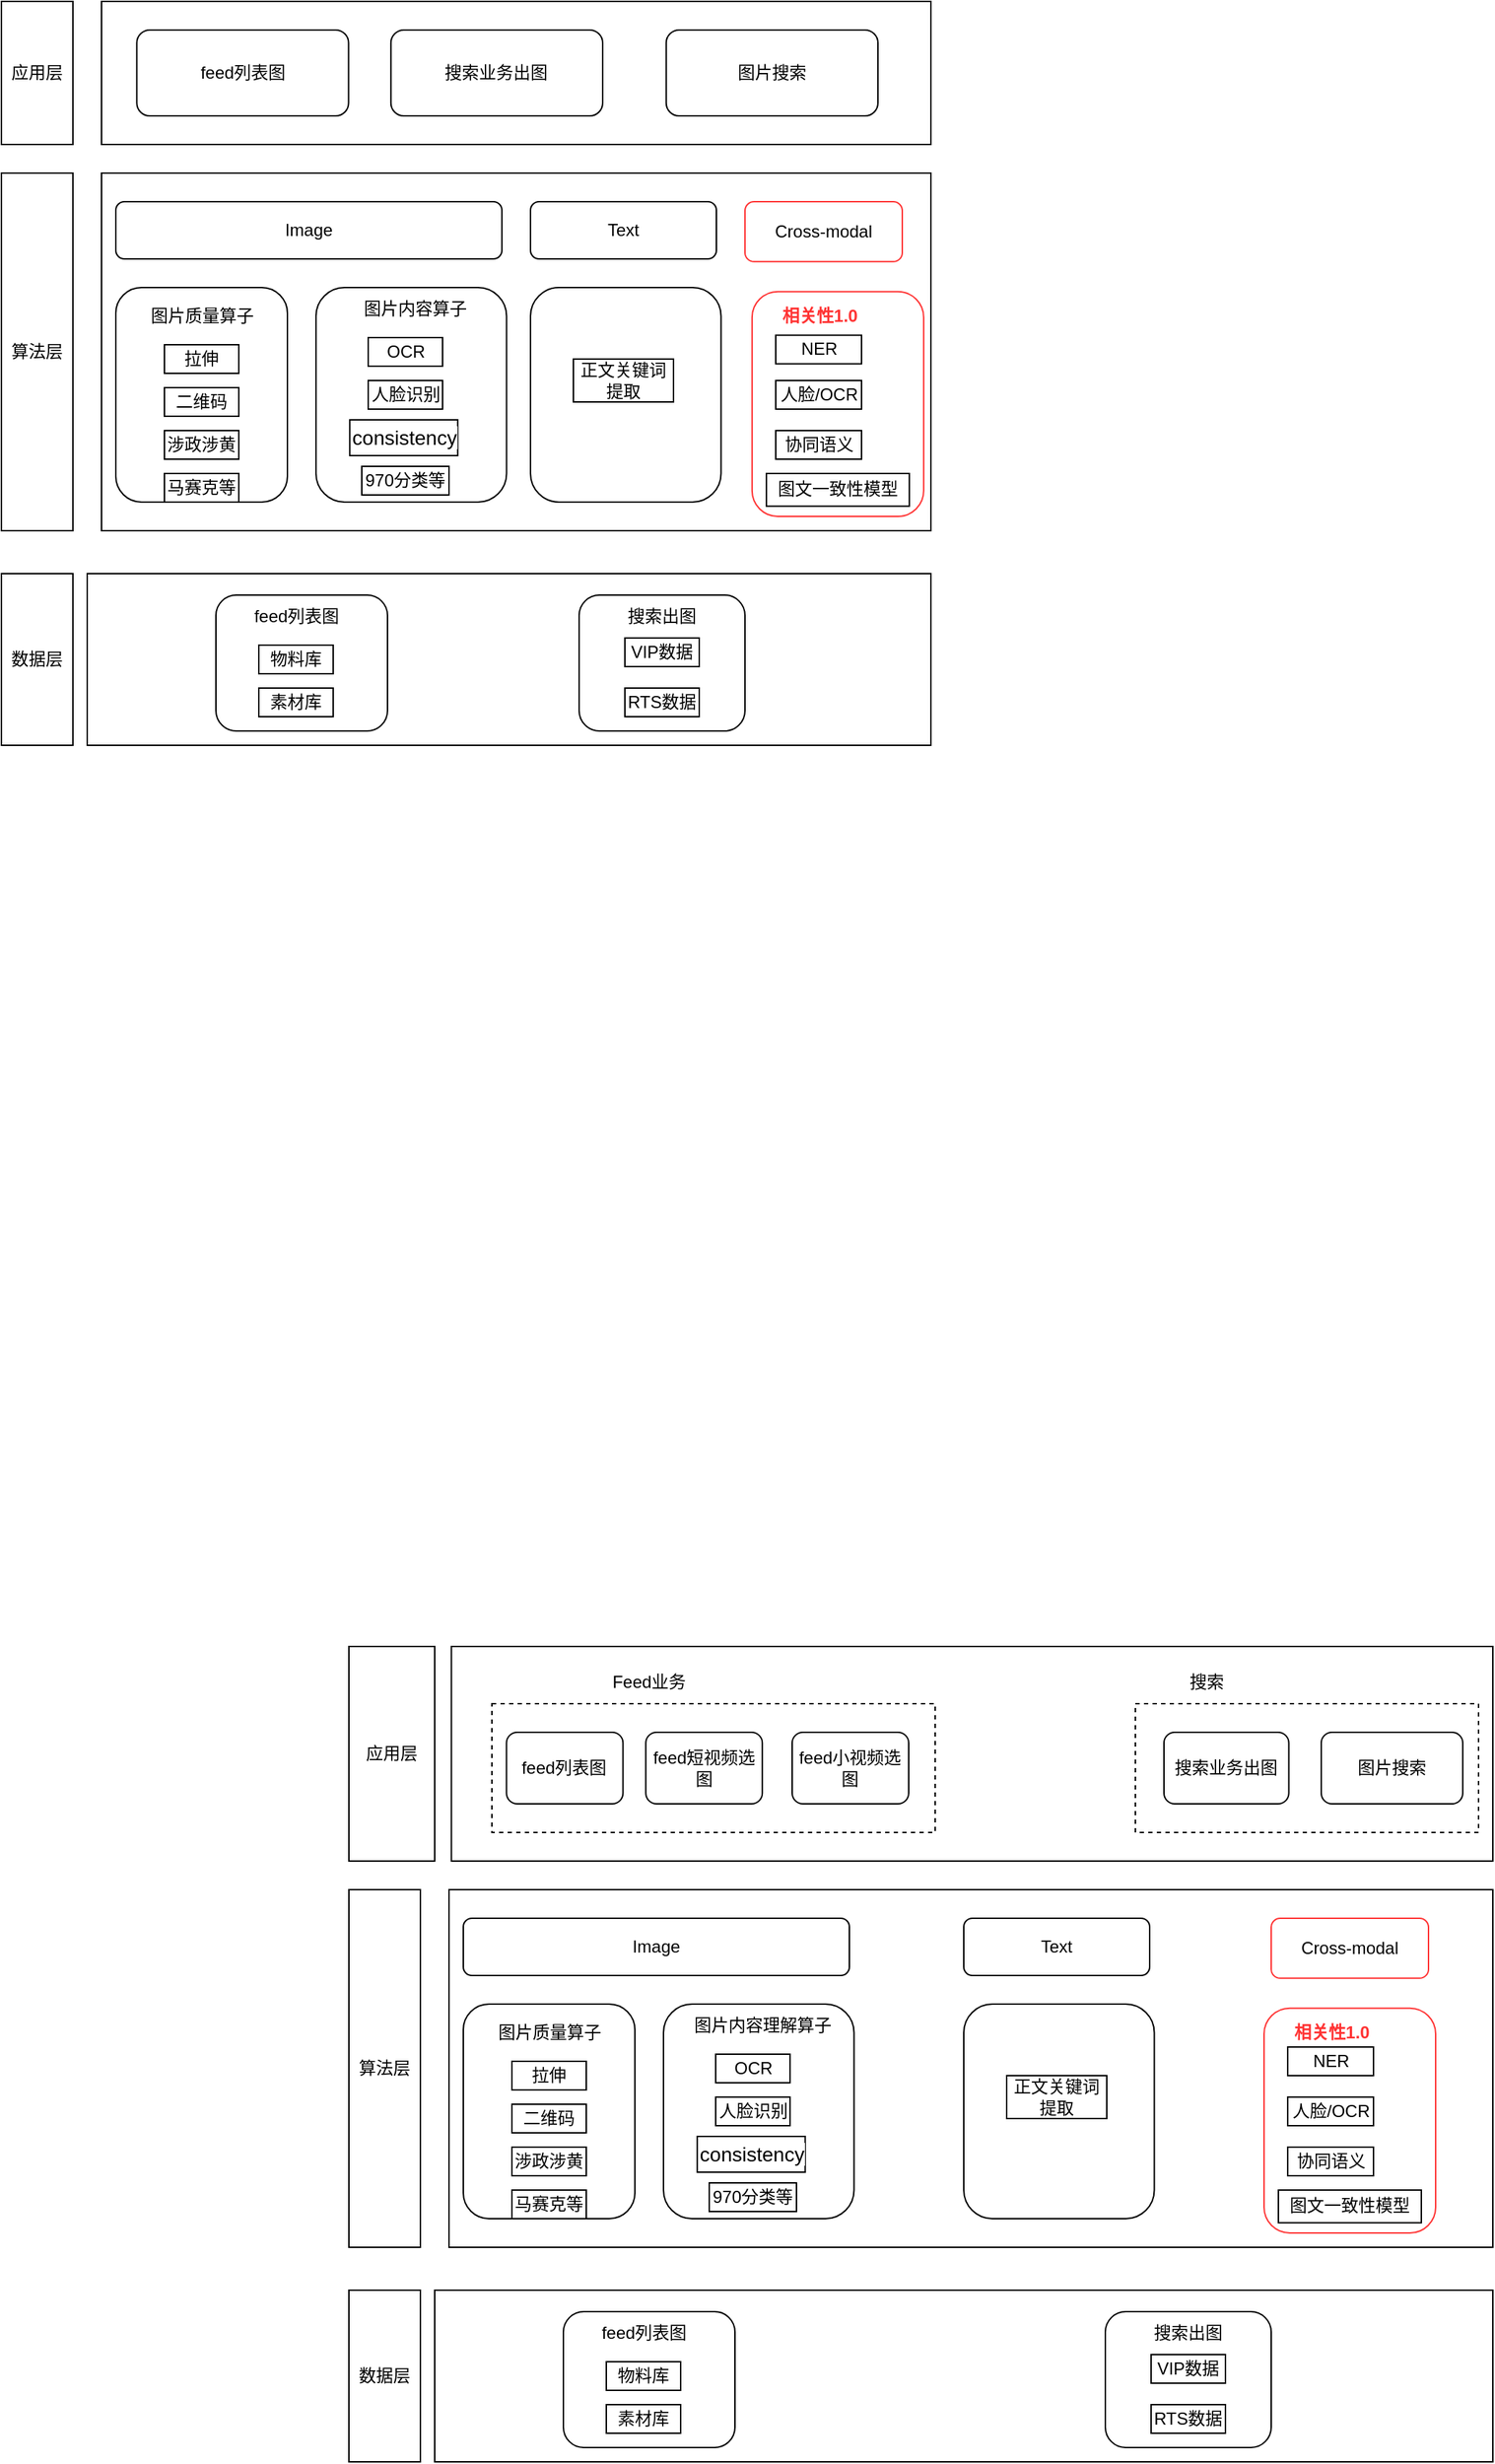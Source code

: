 <mxfile version="15.8.6" type="github">
  <diagram id="IFL4o8IPY5krCqYWdZuF" name="Page-1">
    <mxGraphModel dx="1426" dy="794" grid="1" gridSize="10" guides="1" tooltips="1" connect="1" arrows="1" fold="1" page="1" pageScale="1" pageWidth="1654" pageHeight="2336" math="0" shadow="0">
      <root>
        <mxCell id="0" />
        <mxCell id="1" parent="0" />
        <mxCell id="vfstBGjYwgGLFQFJwU1K-112" value="" style="rounded=0;whiteSpace=wrap;html=1;" vertex="1" parent="1">
          <mxGeometry x="491.69" y="1230" width="728.31" height="150" as="geometry" />
        </mxCell>
        <mxCell id="nG5OB3VsZdA4RKt6K1aJ-18" value="" style="group" parent="1" vertex="1" connectable="0">
          <mxGeometry x="247" y="80" width="580" height="100" as="geometry" />
        </mxCell>
        <mxCell id="xxWFpdjJG-D3Z3eGBnT5-1" value="" style="rounded=0;whiteSpace=wrap;html=1;" parent="nG5OB3VsZdA4RKt6K1aJ-18" vertex="1">
          <mxGeometry width="580" height="100" as="geometry" />
        </mxCell>
        <mxCell id="xxWFpdjJG-D3Z3eGBnT5-3" value="feed列表图" style="rounded=1;whiteSpace=wrap;html=1;" parent="nG5OB3VsZdA4RKt6K1aJ-18" vertex="1">
          <mxGeometry x="24.681" y="20" width="148.085" height="60" as="geometry" />
        </mxCell>
        <mxCell id="nG5OB3VsZdA4RKt6K1aJ-12" value="搜索业务出图" style="rounded=1;whiteSpace=wrap;html=1;" parent="nG5OB3VsZdA4RKt6K1aJ-18" vertex="1">
          <mxGeometry x="202.383" y="20" width="148.085" height="60" as="geometry" />
        </mxCell>
        <mxCell id="nG5OB3VsZdA4RKt6K1aJ-13" value="图片搜索" style="rounded=1;whiteSpace=wrap;html=1;" parent="nG5OB3VsZdA4RKt6K1aJ-18" vertex="1">
          <mxGeometry x="394.894" y="20" width="148.085" height="60" as="geometry" />
        </mxCell>
        <mxCell id="nG5OB3VsZdA4RKt6K1aJ-20" value="" style="rounded=0;whiteSpace=wrap;html=1;" parent="1" vertex="1">
          <mxGeometry x="247" y="200" width="580" height="250" as="geometry" />
        </mxCell>
        <mxCell id="nG5OB3VsZdA4RKt6K1aJ-71" value="" style="group" parent="1" vertex="1" connectable="0">
          <mxGeometry x="257" y="220" width="273.25" height="210" as="geometry" />
        </mxCell>
        <mxCell id="nG5OB3VsZdA4RKt6K1aJ-46" value="" style="group" parent="nG5OB3VsZdA4RKt6K1aJ-71" vertex="1" connectable="0">
          <mxGeometry x="140" y="60" width="133.25" height="150" as="geometry" />
        </mxCell>
        <mxCell id="nG5OB3VsZdA4RKt6K1aJ-22" value="" style="rounded=1;whiteSpace=wrap;html=1;" parent="nG5OB3VsZdA4RKt6K1aJ-46" vertex="1">
          <mxGeometry width="133.25" height="150" as="geometry" />
        </mxCell>
        <mxCell id="nG5OB3VsZdA4RKt6K1aJ-25" value="图片内容算子" style="text;html=1;align=center;verticalAlign=middle;resizable=0;points=[];autosize=1;strokeColor=none;fillColor=none;" parent="nG5OB3VsZdA4RKt6K1aJ-46" vertex="1">
          <mxGeometry x="23.62" y="5" width="90" height="20" as="geometry" />
        </mxCell>
        <mxCell id="nG5OB3VsZdA4RKt6K1aJ-31" value="&lt;font color=&quot;#000000&quot;&gt;OCR&lt;/font&gt;" style="rounded=0;whiteSpace=wrap;html=1;fontColor=#FF3333;" parent="nG5OB3VsZdA4RKt6K1aJ-46" vertex="1">
          <mxGeometry x="36.5" y="35" width="52" height="20" as="geometry" />
        </mxCell>
        <mxCell id="nG5OB3VsZdA4RKt6K1aJ-36" value="&lt;font color=&quot;#000000&quot;&gt;人脸识别&lt;/font&gt;" style="rounded=0;whiteSpace=wrap;html=1;fontColor=#FF3333;" parent="nG5OB3VsZdA4RKt6K1aJ-46" vertex="1">
          <mxGeometry x="36.5" y="65" width="52" height="20" as="geometry" />
        </mxCell>
        <mxCell id="nG5OB3VsZdA4RKt6K1aJ-37" value="&lt;font color=&quot;#000000&quot;&gt;970分类等&lt;br&gt;&lt;/font&gt;" style="rounded=0;whiteSpace=wrap;html=1;fontColor=#FF3333;" parent="nG5OB3VsZdA4RKt6K1aJ-46" vertex="1">
          <mxGeometry x="32" y="125" width="61" height="20" as="geometry" />
        </mxCell>
        <mxCell id="nG5OB3VsZdA4RKt6K1aJ-38" value="&lt;span style=&quot;color: rgb(0 , 0 , 0) ; font-family: &amp;#34;arial&amp;#34; , sans-serif ; font-size: 14px ; text-align: left ; background-color: rgb(255 , 255 , 255)&quot;&gt;consistency&lt;/span&gt;&lt;font color=&quot;#000000&quot;&gt;&lt;br&gt;&lt;/font&gt;" style="rounded=0;whiteSpace=wrap;html=1;fontColor=#FF3333;" parent="nG5OB3VsZdA4RKt6K1aJ-46" vertex="1">
          <mxGeometry x="23.62" y="92.5" width="75.5" height="25" as="geometry" />
        </mxCell>
        <mxCell id="nG5OB3VsZdA4RKt6K1aJ-47" value="" style="group" parent="nG5OB3VsZdA4RKt6K1aJ-71" vertex="1" connectable="0">
          <mxGeometry y="60" width="250" height="150" as="geometry" />
        </mxCell>
        <mxCell id="nG5OB3VsZdA4RKt6K1aJ-21" value="" style="rounded=1;whiteSpace=wrap;html=1;" parent="nG5OB3VsZdA4RKt6K1aJ-47" vertex="1">
          <mxGeometry width="120" height="150" as="geometry" />
        </mxCell>
        <mxCell id="nG5OB3VsZdA4RKt6K1aJ-24" value="图片质量算子" style="text;html=1;align=center;verticalAlign=middle;resizable=0;points=[];autosize=1;strokeColor=none;fillColor=none;" parent="nG5OB3VsZdA4RKt6K1aJ-47" vertex="1">
          <mxGeometry x="15" y="10" width="90" height="20" as="geometry" />
        </mxCell>
        <mxCell id="nG5OB3VsZdA4RKt6K1aJ-32" value="&lt;font color=&quot;#000000&quot;&gt;拉伸&lt;/font&gt;" style="rounded=0;whiteSpace=wrap;html=1;fontColor=#FF3333;" parent="nG5OB3VsZdA4RKt6K1aJ-47" vertex="1">
          <mxGeometry x="34" y="40" width="52" height="20" as="geometry" />
        </mxCell>
        <mxCell id="nG5OB3VsZdA4RKt6K1aJ-33" value="&lt;font color=&quot;#000000&quot;&gt;二维码&lt;/font&gt;" style="rounded=0;whiteSpace=wrap;html=1;fontColor=#FF3333;" parent="nG5OB3VsZdA4RKt6K1aJ-47" vertex="1">
          <mxGeometry x="34" y="70" width="52" height="20" as="geometry" />
        </mxCell>
        <mxCell id="nG5OB3VsZdA4RKt6K1aJ-34" value="&lt;font color=&quot;#000000&quot;&gt;涉政涉黄&lt;/font&gt;" style="rounded=0;whiteSpace=wrap;html=1;fontColor=#FF3333;" parent="nG5OB3VsZdA4RKt6K1aJ-47" vertex="1">
          <mxGeometry x="34" y="100" width="52" height="20" as="geometry" />
        </mxCell>
        <mxCell id="nG5OB3VsZdA4RKt6K1aJ-35" value="&lt;font color=&quot;#000000&quot;&gt;马赛克等&lt;/font&gt;" style="rounded=0;whiteSpace=wrap;html=1;fontColor=#FF3333;" parent="nG5OB3VsZdA4RKt6K1aJ-47" vertex="1">
          <mxGeometry x="34" y="130" width="52" height="20" as="geometry" />
        </mxCell>
        <mxCell id="nG5OB3VsZdA4RKt6K1aJ-51" value="Image" style="rounded=1;whiteSpace=wrap;html=1;fontColor=#000000;" parent="nG5OB3VsZdA4RKt6K1aJ-71" vertex="1">
          <mxGeometry width="270" height="40" as="geometry" />
        </mxCell>
        <mxCell id="nG5OB3VsZdA4RKt6K1aJ-72" value="" style="group" parent="1" vertex="1" connectable="0">
          <mxGeometry x="547" y="220" width="133.25" height="210" as="geometry" />
        </mxCell>
        <mxCell id="nG5OB3VsZdA4RKt6K1aJ-59" value="" style="group" parent="nG5OB3VsZdA4RKt6K1aJ-72" vertex="1" connectable="0">
          <mxGeometry y="60" width="133.25" height="150" as="geometry" />
        </mxCell>
        <mxCell id="nG5OB3VsZdA4RKt6K1aJ-60" value="" style="rounded=1;whiteSpace=wrap;html=1;" parent="nG5OB3VsZdA4RKt6K1aJ-59" vertex="1">
          <mxGeometry width="133.25" height="150" as="geometry" />
        </mxCell>
        <mxCell id="nG5OB3VsZdA4RKt6K1aJ-69" value="正文关键词提取" style="rounded=0;whiteSpace=wrap;html=1;fontColor=#000000;" parent="nG5OB3VsZdA4RKt6K1aJ-59" vertex="1">
          <mxGeometry x="30" y="50" width="70" height="30" as="geometry" />
        </mxCell>
        <mxCell id="nG5OB3VsZdA4RKt6K1aJ-66" value="Text" style="rounded=1;whiteSpace=wrap;html=1;fontColor=#000000;" parent="nG5OB3VsZdA4RKt6K1aJ-72" vertex="1">
          <mxGeometry width="130" height="40" as="geometry" />
        </mxCell>
        <mxCell id="nG5OB3VsZdA4RKt6K1aJ-73" value="" style="group;container=1;" parent="1" vertex="1" connectable="0">
          <mxGeometry x="697" y="220" width="124.95" height="220" as="geometry" />
        </mxCell>
        <mxCell id="nG5OB3VsZdA4RKt6K1aJ-40" value="" style="group;container=1;" parent="nG5OB3VsZdA4RKt6K1aJ-73" vertex="1" connectable="0">
          <mxGeometry x="4.95" y="62.857" width="120" height="157.143" as="geometry" />
        </mxCell>
        <mxCell id="nG5OB3VsZdA4RKt6K1aJ-23" value="" style="rounded=1;whiteSpace=wrap;html=1;container=1;fillColor=#FFFFFF;strokeColor=#FF3333;" parent="nG5OB3VsZdA4RKt6K1aJ-40" vertex="1">
          <mxGeometry width="120" height="157.143" as="geometry">
            <mxRectangle width="50" height="40" as="alternateBounds" />
          </mxGeometry>
        </mxCell>
        <mxCell id="nG5OB3VsZdA4RKt6K1aJ-26" value="&lt;font color=&quot;#ff3333&quot;&gt;&lt;b&gt;相关性1.0&lt;/b&gt;&lt;/font&gt;" style="text;html=1;align=center;verticalAlign=middle;resizable=0;points=[];autosize=1;strokeColor=none;fillColor=none;" parent="nG5OB3VsZdA4RKt6K1aJ-23" vertex="1">
          <mxGeometry x="11.55" y="7.146" width="70" height="20" as="geometry" />
        </mxCell>
        <mxCell id="Wu1i_t1O_lMrAGRVTEWK-3" value="人脸/OCR" style="rounded=0;whiteSpace=wrap;html=1;strokeColor=#000000;fillColor=#FFFFFF;" parent="nG5OB3VsZdA4RKt6K1aJ-23" vertex="1">
          <mxGeometry x="16.55" y="62.143" width="60" height="20" as="geometry" />
        </mxCell>
        <mxCell id="Wu1i_t1O_lMrAGRVTEWK-11" value="协同语义" style="rounded=0;whiteSpace=wrap;html=1;strokeColor=#000000;fillColor=#FFFFFF;" parent="nG5OB3VsZdA4RKt6K1aJ-23" vertex="1">
          <mxGeometry x="16.55" y="97.143" width="60" height="20" as="geometry" />
        </mxCell>
        <mxCell id="Wu1i_t1O_lMrAGRVTEWK-13" value="图文一致性模型" style="rounded=0;whiteSpace=wrap;html=1;strokeColor=#000000;fillColor=#FFFFFF;" parent="nG5OB3VsZdA4RKt6K1aJ-23" vertex="1">
          <mxGeometry x="10.02" y="127.14" width="99.95" height="22.86" as="geometry" />
        </mxCell>
        <mxCell id="Wu1i_t1O_lMrAGRVTEWK-2" value="NER" style="rounded=0;whiteSpace=wrap;html=1;strokeColor=#000000;fillColor=#FFFFFF;" parent="nG5OB3VsZdA4RKt6K1aJ-40" vertex="1">
          <mxGeometry x="16.55" y="30.473" width="60" height="20" as="geometry" />
        </mxCell>
        <mxCell id="nG5OB3VsZdA4RKt6K1aJ-70" value="Cross-modal" style="rounded=1;whiteSpace=wrap;html=1;fillColor=#FFFFFF;strokeColor=#FF3333;" parent="nG5OB3VsZdA4RKt6K1aJ-73" vertex="1">
          <mxGeometry width="110.0" height="41.905" as="geometry" />
        </mxCell>
        <mxCell id="nG5OB3VsZdA4RKt6K1aJ-76" value="应用层" style="rounded=0;whiteSpace=wrap;html=1;fontColor=#000000;" parent="1" vertex="1">
          <mxGeometry x="177" y="80" width="50" height="100" as="geometry" />
        </mxCell>
        <mxCell id="nG5OB3VsZdA4RKt6K1aJ-77" value="算法层" style="rounded=0;whiteSpace=wrap;html=1;fontColor=#000000;" parent="1" vertex="1">
          <mxGeometry x="177" y="200" width="50" height="250" as="geometry" />
        </mxCell>
        <mxCell id="nG5OB3VsZdA4RKt6K1aJ-78" value="" style="rounded=0;whiteSpace=wrap;html=1;fontColor=#000000;" parent="1" vertex="1">
          <mxGeometry x="237" y="480" width="590" height="120" as="geometry" />
        </mxCell>
        <mxCell id="nG5OB3VsZdA4RKt6K1aJ-82" value="数据层" style="rounded=0;whiteSpace=wrap;html=1;fontColor=#000000;" parent="1" vertex="1">
          <mxGeometry x="177" y="480" width="50" height="120" as="geometry" />
        </mxCell>
        <mxCell id="nG5OB3VsZdA4RKt6K1aJ-88" value="" style="group" parent="1" vertex="1" connectable="0">
          <mxGeometry x="327" y="495" width="120" height="95" as="geometry" />
        </mxCell>
        <mxCell id="nG5OB3VsZdA4RKt6K1aJ-80" value="" style="rounded=1;whiteSpace=wrap;html=1;fontColor=#000000;" parent="nG5OB3VsZdA4RKt6K1aJ-88" vertex="1">
          <mxGeometry width="120" height="95" as="geometry" />
        </mxCell>
        <mxCell id="nG5OB3VsZdA4RKt6K1aJ-84" value="feed列表图" style="text;html=1;align=center;verticalAlign=middle;resizable=0;points=[];autosize=1;strokeColor=none;fillColor=none;fontColor=#000000;" parent="nG5OB3VsZdA4RKt6K1aJ-88" vertex="1">
          <mxGeometry x="21" y="5" width="70" height="20" as="geometry" />
        </mxCell>
        <mxCell id="nG5OB3VsZdA4RKt6K1aJ-85" value="&lt;font color=&quot;#000000&quot;&gt;物料库&lt;/font&gt;" style="rounded=0;whiteSpace=wrap;html=1;fontColor=#FF3333;" parent="nG5OB3VsZdA4RKt6K1aJ-88" vertex="1">
          <mxGeometry x="30" y="35" width="52" height="20" as="geometry" />
        </mxCell>
        <mxCell id="nG5OB3VsZdA4RKt6K1aJ-86" value="&lt;font color=&quot;#000000&quot;&gt;素材库&lt;/font&gt;" style="rounded=0;whiteSpace=wrap;html=1;fontColor=#FF3333;" parent="nG5OB3VsZdA4RKt6K1aJ-88" vertex="1">
          <mxGeometry x="30" y="65" width="52" height="20" as="geometry" />
        </mxCell>
        <mxCell id="nG5OB3VsZdA4RKt6K1aJ-94" value="" style="group" parent="1" vertex="1" connectable="0">
          <mxGeometry x="581" y="495" width="116" height="95" as="geometry" />
        </mxCell>
        <mxCell id="nG5OB3VsZdA4RKt6K1aJ-81" value="" style="rounded=1;whiteSpace=wrap;html=1;fontColor=#000000;" parent="nG5OB3VsZdA4RKt6K1aJ-94" vertex="1">
          <mxGeometry width="116" height="95" as="geometry" />
        </mxCell>
        <mxCell id="nG5OB3VsZdA4RKt6K1aJ-87" value="搜索出图" style="text;html=1;strokeColor=none;fillColor=none;align=center;verticalAlign=middle;whiteSpace=wrap;rounded=0;fontColor=#000000;" parent="nG5OB3VsZdA4RKt6K1aJ-94" vertex="1">
          <mxGeometry x="28" width="60" height="30" as="geometry" />
        </mxCell>
        <mxCell id="nG5OB3VsZdA4RKt6K1aJ-92" value="&lt;font color=&quot;#000000&quot;&gt;VIP数据&lt;/font&gt;" style="rounded=0;whiteSpace=wrap;html=1;fontColor=#FF3333;" parent="nG5OB3VsZdA4RKt6K1aJ-94" vertex="1">
          <mxGeometry x="32" y="30" width="52" height="20" as="geometry" />
        </mxCell>
        <mxCell id="nG5OB3VsZdA4RKt6K1aJ-93" value="&lt;font color=&quot;#000000&quot;&gt;RTS数据&lt;br&gt;&lt;/font&gt;" style="rounded=0;whiteSpace=wrap;html=1;fontColor=#FF3333;" parent="nG5OB3VsZdA4RKt6K1aJ-94" vertex="1">
          <mxGeometry x="32" y="65" width="52" height="20" as="geometry" />
        </mxCell>
        <mxCell id="vfstBGjYwgGLFQFJwU1K-56" value="" style="rounded=0;whiteSpace=wrap;html=1;" vertex="1" parent="1">
          <mxGeometry x="490" y="1400" width="730" height="250" as="geometry" />
        </mxCell>
        <mxCell id="vfstBGjYwgGLFQFJwU1K-57" value="" style="group" vertex="1" connectable="0" parent="1">
          <mxGeometry x="500" y="1420" width="273.25" height="210" as="geometry" />
        </mxCell>
        <mxCell id="vfstBGjYwgGLFQFJwU1K-58" value="" style="group" vertex="1" connectable="0" parent="vfstBGjYwgGLFQFJwU1K-57">
          <mxGeometry x="140" y="60" width="133.25" height="150" as="geometry" />
        </mxCell>
        <mxCell id="vfstBGjYwgGLFQFJwU1K-59" value="" style="rounded=1;whiteSpace=wrap;html=1;" vertex="1" parent="vfstBGjYwgGLFQFJwU1K-58">
          <mxGeometry width="133.25" height="150" as="geometry" />
        </mxCell>
        <mxCell id="vfstBGjYwgGLFQFJwU1K-60" value="图片内容理解算子" style="text;html=1;align=center;verticalAlign=middle;resizable=0;points=[];autosize=1;strokeColor=none;fillColor=none;" vertex="1" parent="vfstBGjYwgGLFQFJwU1K-58">
          <mxGeometry x="13.62" y="5" width="110" height="20" as="geometry" />
        </mxCell>
        <mxCell id="vfstBGjYwgGLFQFJwU1K-61" value="&lt;font color=&quot;#000000&quot;&gt;OCR&lt;/font&gt;" style="rounded=0;whiteSpace=wrap;html=1;fontColor=#FF3333;" vertex="1" parent="vfstBGjYwgGLFQFJwU1K-58">
          <mxGeometry x="36.5" y="35" width="52" height="20" as="geometry" />
        </mxCell>
        <mxCell id="vfstBGjYwgGLFQFJwU1K-62" value="&lt;font color=&quot;#000000&quot;&gt;人脸识别&lt;/font&gt;" style="rounded=0;whiteSpace=wrap;html=1;fontColor=#FF3333;" vertex="1" parent="vfstBGjYwgGLFQFJwU1K-58">
          <mxGeometry x="36.5" y="65" width="52" height="20" as="geometry" />
        </mxCell>
        <mxCell id="vfstBGjYwgGLFQFJwU1K-63" value="&lt;font color=&quot;#000000&quot;&gt;970分类等&lt;br&gt;&lt;/font&gt;" style="rounded=0;whiteSpace=wrap;html=1;fontColor=#FF3333;" vertex="1" parent="vfstBGjYwgGLFQFJwU1K-58">
          <mxGeometry x="32" y="125" width="61" height="20" as="geometry" />
        </mxCell>
        <mxCell id="vfstBGjYwgGLFQFJwU1K-64" value="&lt;span style=&quot;color: rgb(0 , 0 , 0) ; font-family: &amp;#34;arial&amp;#34; , sans-serif ; font-size: 14px ; text-align: left ; background-color: rgb(255 , 255 , 255)&quot;&gt;consistency&lt;/span&gt;&lt;font color=&quot;#000000&quot;&gt;&lt;br&gt;&lt;/font&gt;" style="rounded=0;whiteSpace=wrap;html=1;fontColor=#FF3333;" vertex="1" parent="vfstBGjYwgGLFQFJwU1K-58">
          <mxGeometry x="23.62" y="92.5" width="75.5" height="25" as="geometry" />
        </mxCell>
        <mxCell id="vfstBGjYwgGLFQFJwU1K-65" value="" style="group" vertex="1" connectable="0" parent="vfstBGjYwgGLFQFJwU1K-57">
          <mxGeometry y="60" width="250" height="150" as="geometry" />
        </mxCell>
        <mxCell id="vfstBGjYwgGLFQFJwU1K-66" value="" style="rounded=1;whiteSpace=wrap;html=1;" vertex="1" parent="vfstBGjYwgGLFQFJwU1K-65">
          <mxGeometry width="120" height="150" as="geometry" />
        </mxCell>
        <mxCell id="vfstBGjYwgGLFQFJwU1K-67" value="图片质量算子" style="text;html=1;align=center;verticalAlign=middle;resizable=0;points=[];autosize=1;strokeColor=none;fillColor=none;" vertex="1" parent="vfstBGjYwgGLFQFJwU1K-65">
          <mxGeometry x="15" y="10" width="90" height="20" as="geometry" />
        </mxCell>
        <mxCell id="vfstBGjYwgGLFQFJwU1K-68" value="&lt;font color=&quot;#000000&quot;&gt;拉伸&lt;/font&gt;" style="rounded=0;whiteSpace=wrap;html=1;fontColor=#FF3333;" vertex="1" parent="vfstBGjYwgGLFQFJwU1K-65">
          <mxGeometry x="34" y="40" width="52" height="20" as="geometry" />
        </mxCell>
        <mxCell id="vfstBGjYwgGLFQFJwU1K-69" value="&lt;font color=&quot;#000000&quot;&gt;二维码&lt;/font&gt;" style="rounded=0;whiteSpace=wrap;html=1;fontColor=#FF3333;" vertex="1" parent="vfstBGjYwgGLFQFJwU1K-65">
          <mxGeometry x="34" y="70" width="52" height="20" as="geometry" />
        </mxCell>
        <mxCell id="vfstBGjYwgGLFQFJwU1K-70" value="&lt;font color=&quot;#000000&quot;&gt;涉政涉黄&lt;/font&gt;" style="rounded=0;whiteSpace=wrap;html=1;fontColor=#FF3333;" vertex="1" parent="vfstBGjYwgGLFQFJwU1K-65">
          <mxGeometry x="34" y="100" width="52" height="20" as="geometry" />
        </mxCell>
        <mxCell id="vfstBGjYwgGLFQFJwU1K-71" value="&lt;font color=&quot;#000000&quot;&gt;马赛克等&lt;/font&gt;" style="rounded=0;whiteSpace=wrap;html=1;fontColor=#FF3333;" vertex="1" parent="vfstBGjYwgGLFQFJwU1K-65">
          <mxGeometry x="34" y="130" width="52" height="20" as="geometry" />
        </mxCell>
        <mxCell id="vfstBGjYwgGLFQFJwU1K-72" value="Image" style="rounded=1;whiteSpace=wrap;html=1;fontColor=#000000;" vertex="1" parent="vfstBGjYwgGLFQFJwU1K-57">
          <mxGeometry width="270" height="40" as="geometry" />
        </mxCell>
        <mxCell id="vfstBGjYwgGLFQFJwU1K-73" value="" style="group" vertex="1" connectable="0" parent="1">
          <mxGeometry x="850" y="1420" width="133.25" height="210" as="geometry" />
        </mxCell>
        <mxCell id="vfstBGjYwgGLFQFJwU1K-74" value="" style="group" vertex="1" connectable="0" parent="vfstBGjYwgGLFQFJwU1K-73">
          <mxGeometry y="60" width="133.25" height="150" as="geometry" />
        </mxCell>
        <mxCell id="vfstBGjYwgGLFQFJwU1K-75" value="" style="rounded=1;whiteSpace=wrap;html=1;" vertex="1" parent="vfstBGjYwgGLFQFJwU1K-74">
          <mxGeometry width="133.25" height="150" as="geometry" />
        </mxCell>
        <mxCell id="vfstBGjYwgGLFQFJwU1K-76" value="正文关键词提取" style="rounded=0;whiteSpace=wrap;html=1;fontColor=#000000;" vertex="1" parent="vfstBGjYwgGLFQFJwU1K-74">
          <mxGeometry x="30" y="50" width="70" height="30" as="geometry" />
        </mxCell>
        <mxCell id="vfstBGjYwgGLFQFJwU1K-77" value="Text" style="rounded=1;whiteSpace=wrap;html=1;fontColor=#000000;" vertex="1" parent="vfstBGjYwgGLFQFJwU1K-73">
          <mxGeometry width="130" height="40" as="geometry" />
        </mxCell>
        <mxCell id="vfstBGjYwgGLFQFJwU1K-87" value="应用层" style="rounded=0;whiteSpace=wrap;html=1;fontColor=#000000;" vertex="1" parent="1">
          <mxGeometry x="420" y="1230" width="60" height="150" as="geometry" />
        </mxCell>
        <mxCell id="vfstBGjYwgGLFQFJwU1K-88" value="算法层" style="rounded=0;whiteSpace=wrap;html=1;fontColor=#000000;" vertex="1" parent="1">
          <mxGeometry x="420" y="1400" width="50" height="250" as="geometry" />
        </mxCell>
        <mxCell id="vfstBGjYwgGLFQFJwU1K-89" value="" style="rounded=0;whiteSpace=wrap;html=1;fontColor=#000000;" vertex="1" parent="1">
          <mxGeometry x="480" y="1680" width="740" height="120" as="geometry" />
        </mxCell>
        <mxCell id="vfstBGjYwgGLFQFJwU1K-90" value="数据层" style="rounded=0;whiteSpace=wrap;html=1;fontColor=#000000;" vertex="1" parent="1">
          <mxGeometry x="420" y="1680" width="50" height="120" as="geometry" />
        </mxCell>
        <mxCell id="vfstBGjYwgGLFQFJwU1K-91" value="" style="group" vertex="1" connectable="0" parent="1">
          <mxGeometry x="570" y="1695" width="120" height="95" as="geometry" />
        </mxCell>
        <mxCell id="vfstBGjYwgGLFQFJwU1K-92" value="" style="rounded=1;whiteSpace=wrap;html=1;fontColor=#000000;" vertex="1" parent="vfstBGjYwgGLFQFJwU1K-91">
          <mxGeometry width="120" height="95" as="geometry" />
        </mxCell>
        <mxCell id="vfstBGjYwgGLFQFJwU1K-93" value="feed列表图" style="text;html=1;align=center;verticalAlign=middle;resizable=0;points=[];autosize=1;strokeColor=none;fillColor=none;fontColor=#000000;" vertex="1" parent="vfstBGjYwgGLFQFJwU1K-91">
          <mxGeometry x="21" y="5" width="70" height="20" as="geometry" />
        </mxCell>
        <mxCell id="vfstBGjYwgGLFQFJwU1K-94" value="&lt;font color=&quot;#000000&quot;&gt;物料库&lt;/font&gt;" style="rounded=0;whiteSpace=wrap;html=1;fontColor=#FF3333;" vertex="1" parent="vfstBGjYwgGLFQFJwU1K-91">
          <mxGeometry x="30" y="35" width="52" height="20" as="geometry" />
        </mxCell>
        <mxCell id="vfstBGjYwgGLFQFJwU1K-95" value="&lt;font color=&quot;#000000&quot;&gt;素材库&lt;/font&gt;" style="rounded=0;whiteSpace=wrap;html=1;fontColor=#FF3333;" vertex="1" parent="vfstBGjYwgGLFQFJwU1K-91">
          <mxGeometry x="30" y="65" width="52" height="20" as="geometry" />
        </mxCell>
        <mxCell id="vfstBGjYwgGLFQFJwU1K-96" value="" style="group" vertex="1" connectable="0" parent="1">
          <mxGeometry x="949" y="1695" width="116" height="95" as="geometry" />
        </mxCell>
        <mxCell id="vfstBGjYwgGLFQFJwU1K-97" value="" style="rounded=1;whiteSpace=wrap;html=1;fontColor=#000000;" vertex="1" parent="vfstBGjYwgGLFQFJwU1K-96">
          <mxGeometry width="116" height="95" as="geometry" />
        </mxCell>
        <mxCell id="vfstBGjYwgGLFQFJwU1K-98" value="搜索出图" style="text;html=1;strokeColor=none;fillColor=none;align=center;verticalAlign=middle;whiteSpace=wrap;rounded=0;fontColor=#000000;" vertex="1" parent="vfstBGjYwgGLFQFJwU1K-96">
          <mxGeometry x="28" width="60" height="30" as="geometry" />
        </mxCell>
        <mxCell id="vfstBGjYwgGLFQFJwU1K-99" value="&lt;font color=&quot;#000000&quot;&gt;VIP数据&lt;/font&gt;" style="rounded=0;whiteSpace=wrap;html=1;fontColor=#FF3333;" vertex="1" parent="vfstBGjYwgGLFQFJwU1K-96">
          <mxGeometry x="32" y="30" width="52" height="20" as="geometry" />
        </mxCell>
        <mxCell id="vfstBGjYwgGLFQFJwU1K-100" value="&lt;font color=&quot;#000000&quot;&gt;RTS数据&lt;br&gt;&lt;/font&gt;" style="rounded=0;whiteSpace=wrap;html=1;fontColor=#FF3333;" vertex="1" parent="vfstBGjYwgGLFQFJwU1K-96">
          <mxGeometry x="32" y="65" width="52" height="20" as="geometry" />
        </mxCell>
        <mxCell id="vfstBGjYwgGLFQFJwU1K-107" value="Feed业务" style="text;html=1;strokeColor=none;fillColor=none;align=center;verticalAlign=middle;whiteSpace=wrap;rounded=0;dashed=1;" vertex="1" parent="1">
          <mxGeometry x="600.0" y="1240" width="60" height="30" as="geometry" />
        </mxCell>
        <mxCell id="vfstBGjYwgGLFQFJwU1K-109" value="" style="rounded=0;whiteSpace=wrap;html=1;dashed=1;" vertex="1" parent="1">
          <mxGeometry x="970" y="1270" width="240" height="90" as="geometry" />
        </mxCell>
        <mxCell id="vfstBGjYwgGLFQFJwU1K-106" value="" style="rounded=0;whiteSpace=wrap;html=1;dashed=1;" vertex="1" parent="1">
          <mxGeometry x="520" y="1270" width="310" height="90" as="geometry" />
        </mxCell>
        <mxCell id="vfstBGjYwgGLFQFJwU1K-53" value="feed列表图" style="rounded=1;whiteSpace=wrap;html=1;" vertex="1" parent="1">
          <mxGeometry x="530.211" y="1290" width="81.474" height="50" as="geometry" />
        </mxCell>
        <mxCell id="vfstBGjYwgGLFQFJwU1K-102" value="feed短视频选图" style="rounded=1;whiteSpace=wrap;html=1;" vertex="1" parent="1">
          <mxGeometry x="627.64" y="1290" width="81.474" height="50" as="geometry" />
        </mxCell>
        <mxCell id="vfstBGjYwgGLFQFJwU1K-103" value="feed小视频选图" style="rounded=1;whiteSpace=wrap;html=1;" vertex="1" parent="1">
          <mxGeometry x="730.001" y="1290" width="81.474" height="50" as="geometry" />
        </mxCell>
        <mxCell id="vfstBGjYwgGLFQFJwU1K-54" value="搜索业务出图" style="rounded=1;whiteSpace=wrap;html=1;" vertex="1" parent="1">
          <mxGeometry x="989.996" y="1290" width="87.314" height="50" as="geometry" />
        </mxCell>
        <mxCell id="vfstBGjYwgGLFQFJwU1K-55" value="图片搜索" style="rounded=1;whiteSpace=wrap;html=1;" vertex="1" parent="1">
          <mxGeometry x="1100.002" y="1290" width="98.953" height="50" as="geometry" />
        </mxCell>
        <mxCell id="vfstBGjYwgGLFQFJwU1K-110" value="搜索" style="text;html=1;strokeColor=none;fillColor=none;align=center;verticalAlign=middle;whiteSpace=wrap;rounded=0;dashed=1;" vertex="1" parent="1">
          <mxGeometry x="990" y="1240" width="60" height="30" as="geometry" />
        </mxCell>
        <mxCell id="vfstBGjYwgGLFQFJwU1K-80" value="" style="rounded=1;whiteSpace=wrap;html=1;container=1;fillColor=#FFFFFF;strokeColor=#FF3333;" vertex="1" parent="1">
          <mxGeometry x="1060" y="1482.857" width="120" height="157.143" as="geometry">
            <mxRectangle width="50" height="40" as="alternateBounds" />
          </mxGeometry>
        </mxCell>
        <mxCell id="vfstBGjYwgGLFQFJwU1K-81" value="&lt;font color=&quot;#ff3333&quot;&gt;&lt;b&gt;相关性1.0&lt;/b&gt;&lt;/font&gt;" style="text;html=1;align=center;verticalAlign=middle;resizable=0;points=[];autosize=1;strokeColor=none;fillColor=none;" vertex="1" parent="vfstBGjYwgGLFQFJwU1K-80">
          <mxGeometry x="11.55" y="7.146" width="70" height="20" as="geometry" />
        </mxCell>
        <mxCell id="vfstBGjYwgGLFQFJwU1K-82" value="人脸/OCR" style="rounded=0;whiteSpace=wrap;html=1;strokeColor=#000000;fillColor=#FFFFFF;" vertex="1" parent="vfstBGjYwgGLFQFJwU1K-80">
          <mxGeometry x="16.55" y="62.143" width="60" height="20" as="geometry" />
        </mxCell>
        <mxCell id="vfstBGjYwgGLFQFJwU1K-83" value="协同语义" style="rounded=0;whiteSpace=wrap;html=1;strokeColor=#000000;fillColor=#FFFFFF;" vertex="1" parent="vfstBGjYwgGLFQFJwU1K-80">
          <mxGeometry x="16.55" y="97.143" width="60" height="20" as="geometry" />
        </mxCell>
        <mxCell id="vfstBGjYwgGLFQFJwU1K-84" value="图文一致性模型" style="rounded=0;whiteSpace=wrap;html=1;strokeColor=#000000;fillColor=#FFFFFF;" vertex="1" parent="vfstBGjYwgGLFQFJwU1K-80">
          <mxGeometry x="10.02" y="127.14" width="99.95" height="22.86" as="geometry" />
        </mxCell>
        <mxCell id="vfstBGjYwgGLFQFJwU1K-85" value="NER" style="rounded=0;whiteSpace=wrap;html=1;strokeColor=#000000;fillColor=#FFFFFF;" vertex="1" parent="vfstBGjYwgGLFQFJwU1K-80">
          <mxGeometry x="16.55" y="27.143" width="60" height="20" as="geometry" />
        </mxCell>
        <mxCell id="vfstBGjYwgGLFQFJwU1K-86" value="Cross-modal" style="rounded=1;whiteSpace=wrap;html=1;fillColor=#FFFFFF;strokeColor=#FF3333;" vertex="1" parent="1">
          <mxGeometry x="1065" y="1420" width="110.0" height="41.905" as="geometry" />
        </mxCell>
      </root>
    </mxGraphModel>
  </diagram>
</mxfile>

